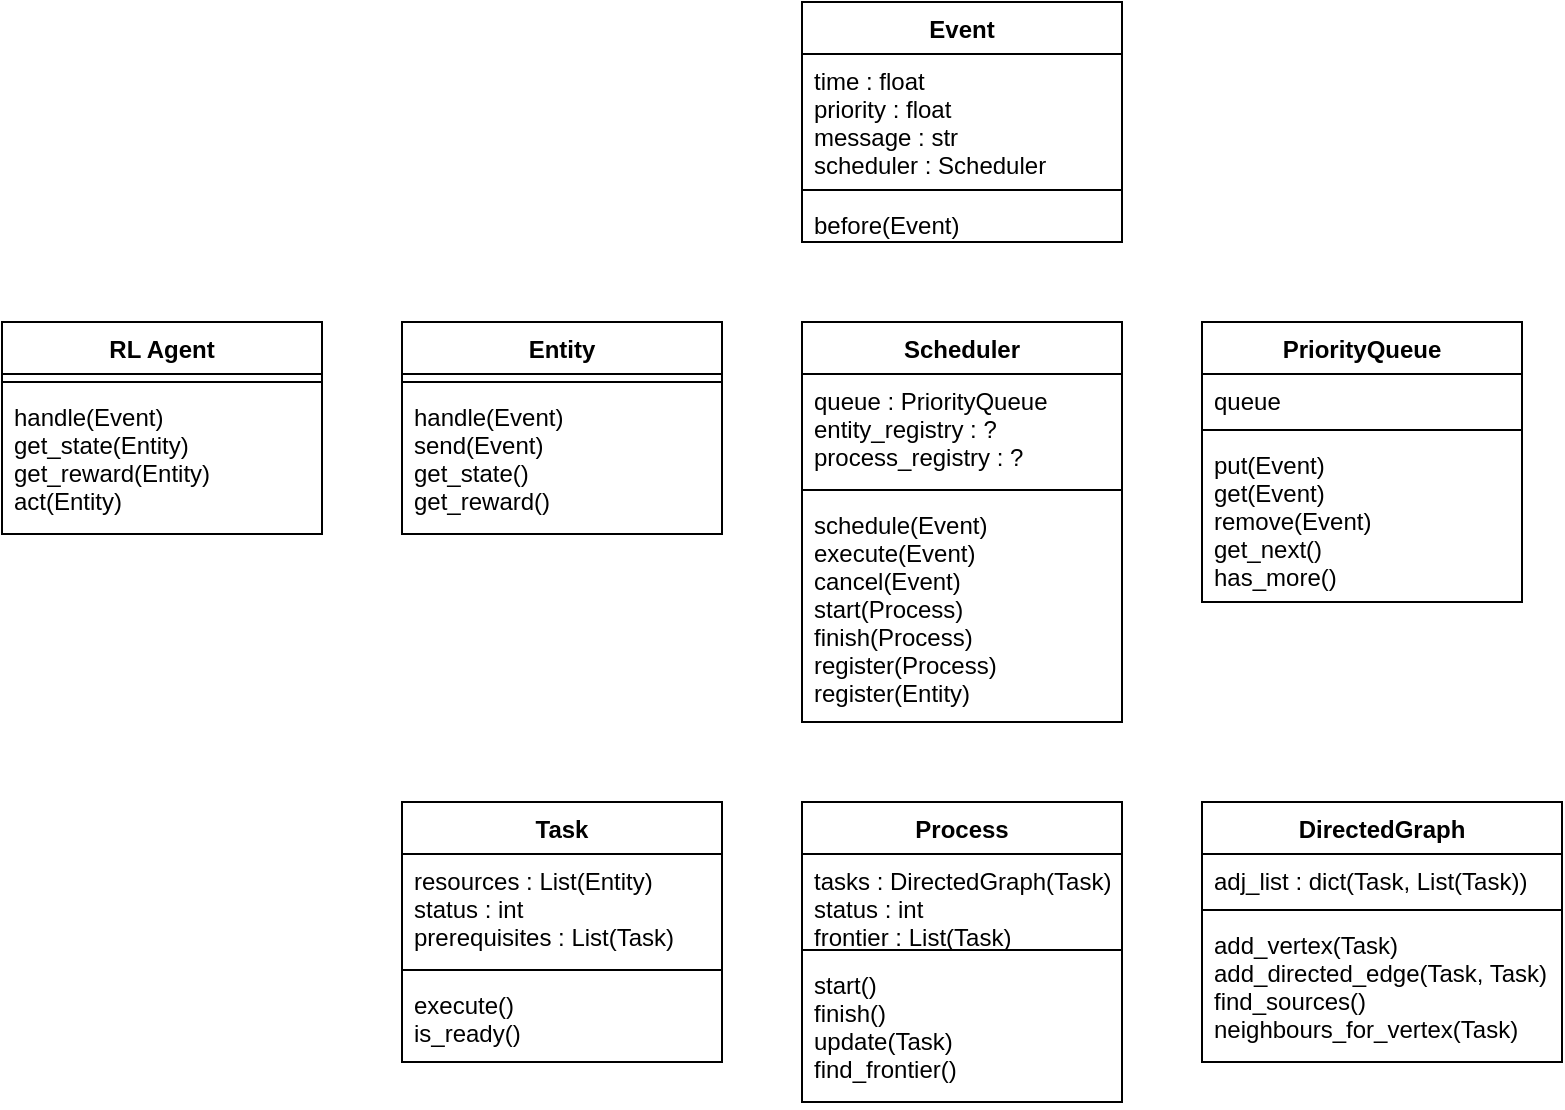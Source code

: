 <mxfile version="14.0.1" type="device"><diagram id="fmrtOCBz2-_iS41w8iWL" name="Page-1"><mxGraphModel dx="2075" dy="677" grid="1" gridSize="10" guides="1" tooltips="1" connect="1" arrows="1" fold="1" page="1" pageScale="1" pageWidth="827" pageHeight="1169" math="0" shadow="0"><root><mxCell id="0"/><mxCell id="1" parent="0"/><mxCell id="RdTNVM3fbbbh_wdjY9Uu-1" value="Scheduler" style="swimlane;fontStyle=1;align=center;verticalAlign=top;childLayout=stackLayout;horizontal=1;startSize=26;horizontalStack=0;resizeParent=1;resizeParentMax=0;resizeLast=0;collapsible=1;marginBottom=0;" vertex="1" parent="1"><mxGeometry x="-40" y="800" width="160" height="200" as="geometry"/></mxCell><mxCell id="RdTNVM3fbbbh_wdjY9Uu-2" value="queue : PriorityQueue&#10;entity_registry : ?&#10;process_registry : ?" style="text;strokeColor=none;fillColor=none;align=left;verticalAlign=top;spacingLeft=4;spacingRight=4;overflow=hidden;rotatable=0;points=[[0,0.5],[1,0.5]];portConstraint=eastwest;" vertex="1" parent="RdTNVM3fbbbh_wdjY9Uu-1"><mxGeometry y="26" width="160" height="54" as="geometry"/></mxCell><mxCell id="RdTNVM3fbbbh_wdjY9Uu-3" value="" style="line;strokeWidth=1;fillColor=none;align=left;verticalAlign=middle;spacingTop=-1;spacingLeft=3;spacingRight=3;rotatable=0;labelPosition=right;points=[];portConstraint=eastwest;" vertex="1" parent="RdTNVM3fbbbh_wdjY9Uu-1"><mxGeometry y="80" width="160" height="8" as="geometry"/></mxCell><mxCell id="RdTNVM3fbbbh_wdjY9Uu-4" value="schedule(Event)&#10;execute(Event)&#10;cancel(Event)&#10;start(Process)&#10;finish(Process)&#10;register(Process)&#10;register(Entity)" style="text;strokeColor=none;fillColor=none;align=left;verticalAlign=top;spacingLeft=4;spacingRight=4;overflow=hidden;rotatable=0;points=[[0,0.5],[1,0.5]];portConstraint=eastwest;" vertex="1" parent="RdTNVM3fbbbh_wdjY9Uu-1"><mxGeometry y="88" width="160" height="112" as="geometry"/></mxCell><mxCell id="RdTNVM3fbbbh_wdjY9Uu-5" value="Event" style="swimlane;fontStyle=1;align=center;verticalAlign=top;childLayout=stackLayout;horizontal=1;startSize=26;horizontalStack=0;resizeParent=1;resizeParentMax=0;resizeLast=0;collapsible=1;marginBottom=0;" vertex="1" parent="1"><mxGeometry x="-40" y="640" width="160" height="120" as="geometry"/></mxCell><mxCell id="RdTNVM3fbbbh_wdjY9Uu-6" value="time : float&#10;priority : float&#10;message : str&#10;scheduler : Scheduler" style="text;strokeColor=none;fillColor=none;align=left;verticalAlign=top;spacingLeft=4;spacingRight=4;overflow=hidden;rotatable=0;points=[[0,0.5],[1,0.5]];portConstraint=eastwest;" vertex="1" parent="RdTNVM3fbbbh_wdjY9Uu-5"><mxGeometry y="26" width="160" height="64" as="geometry"/></mxCell><mxCell id="RdTNVM3fbbbh_wdjY9Uu-7" value="" style="line;strokeWidth=1;fillColor=none;align=left;verticalAlign=middle;spacingTop=-1;spacingLeft=3;spacingRight=3;rotatable=0;labelPosition=right;points=[];portConstraint=eastwest;" vertex="1" parent="RdTNVM3fbbbh_wdjY9Uu-5"><mxGeometry y="90" width="160" height="8" as="geometry"/></mxCell><mxCell id="RdTNVM3fbbbh_wdjY9Uu-8" value="before(Event)" style="text;strokeColor=none;fillColor=none;align=left;verticalAlign=top;spacingLeft=4;spacingRight=4;overflow=hidden;rotatable=0;points=[[0,0.5],[1,0.5]];portConstraint=eastwest;" vertex="1" parent="RdTNVM3fbbbh_wdjY9Uu-5"><mxGeometry y="98" width="160" height="22" as="geometry"/></mxCell><mxCell id="RdTNVM3fbbbh_wdjY9Uu-13" value="Process" style="swimlane;fontStyle=1;align=center;verticalAlign=top;childLayout=stackLayout;horizontal=1;startSize=26;horizontalStack=0;resizeParent=1;resizeParentMax=0;resizeLast=0;collapsible=1;marginBottom=0;" vertex="1" parent="1"><mxGeometry x="-40" y="1040" width="160" height="150" as="geometry"/></mxCell><mxCell id="RdTNVM3fbbbh_wdjY9Uu-14" value="tasks : DirectedGraph(Task) ?&#10;status : int&#10;frontier : List(Task)" style="text;strokeColor=none;fillColor=none;align=left;verticalAlign=top;spacingLeft=4;spacingRight=4;overflow=hidden;rotatable=0;points=[[0,0.5],[1,0.5]];portConstraint=eastwest;" vertex="1" parent="RdTNVM3fbbbh_wdjY9Uu-13"><mxGeometry y="26" width="160" height="44" as="geometry"/></mxCell><mxCell id="RdTNVM3fbbbh_wdjY9Uu-15" value="" style="line;strokeWidth=1;fillColor=none;align=left;verticalAlign=middle;spacingTop=-1;spacingLeft=3;spacingRight=3;rotatable=0;labelPosition=right;points=[];portConstraint=eastwest;" vertex="1" parent="RdTNVM3fbbbh_wdjY9Uu-13"><mxGeometry y="70" width="160" height="8" as="geometry"/></mxCell><mxCell id="RdTNVM3fbbbh_wdjY9Uu-16" value="start()&#10;finish()&#10;update(Task)&#10;find_frontier()" style="text;strokeColor=none;fillColor=none;align=left;verticalAlign=top;spacingLeft=4;spacingRight=4;overflow=hidden;rotatable=0;points=[[0,0.5],[1,0.5]];portConstraint=eastwest;" vertex="1" parent="RdTNVM3fbbbh_wdjY9Uu-13"><mxGeometry y="78" width="160" height="72" as="geometry"/></mxCell><mxCell id="RdTNVM3fbbbh_wdjY9Uu-29" value="Entity" style="swimlane;fontStyle=1;align=center;verticalAlign=top;childLayout=stackLayout;horizontal=1;startSize=26;horizontalStack=0;resizeParent=1;resizeParentMax=0;resizeLast=0;collapsible=1;marginBottom=0;" vertex="1" parent="1"><mxGeometry x="-240" y="800" width="160" height="106" as="geometry"/></mxCell><mxCell id="RdTNVM3fbbbh_wdjY9Uu-31" value="" style="line;strokeWidth=1;fillColor=none;align=left;verticalAlign=middle;spacingTop=-1;spacingLeft=3;spacingRight=3;rotatable=0;labelPosition=right;points=[];portConstraint=eastwest;" vertex="1" parent="RdTNVM3fbbbh_wdjY9Uu-29"><mxGeometry y="26" width="160" height="8" as="geometry"/></mxCell><mxCell id="RdTNVM3fbbbh_wdjY9Uu-32" value="handle(Event)&#10;send(Event)&#10;get_state()&#10;get_reward()&#10;" style="text;strokeColor=none;fillColor=none;align=left;verticalAlign=top;spacingLeft=4;spacingRight=4;overflow=hidden;rotatable=0;points=[[0,0.5],[1,0.5]];portConstraint=eastwest;" vertex="1" parent="RdTNVM3fbbbh_wdjY9Uu-29"><mxGeometry y="34" width="160" height="72" as="geometry"/></mxCell><mxCell id="RdTNVM3fbbbh_wdjY9Uu-33" value="RL Agent" style="swimlane;fontStyle=1;align=center;verticalAlign=top;childLayout=stackLayout;horizontal=1;startSize=26;horizontalStack=0;resizeParent=1;resizeParentMax=0;resizeLast=0;collapsible=1;marginBottom=0;" vertex="1" parent="1"><mxGeometry x="-440" y="800" width="160" height="106" as="geometry"/></mxCell><mxCell id="RdTNVM3fbbbh_wdjY9Uu-35" value="" style="line;strokeWidth=1;fillColor=none;align=left;verticalAlign=middle;spacingTop=-1;spacingLeft=3;spacingRight=3;rotatable=0;labelPosition=right;points=[];portConstraint=eastwest;" vertex="1" parent="RdTNVM3fbbbh_wdjY9Uu-33"><mxGeometry y="26" width="160" height="8" as="geometry"/></mxCell><mxCell id="RdTNVM3fbbbh_wdjY9Uu-36" value="handle(Event)&#10;get_state(Entity)&#10;get_reward(Entity)&#10;act(Entity)" style="text;strokeColor=none;fillColor=none;align=left;verticalAlign=top;spacingLeft=4;spacingRight=4;overflow=hidden;rotatable=0;points=[[0,0.5],[1,0.5]];portConstraint=eastwest;" vertex="1" parent="RdTNVM3fbbbh_wdjY9Uu-33"><mxGeometry y="34" width="160" height="72" as="geometry"/></mxCell><mxCell id="RdTNVM3fbbbh_wdjY9Uu-38" value="Task" style="swimlane;fontStyle=1;align=center;verticalAlign=top;childLayout=stackLayout;horizontal=1;startSize=26;horizontalStack=0;resizeParent=1;resizeParentMax=0;resizeLast=0;collapsible=1;marginBottom=0;" vertex="1" parent="1"><mxGeometry x="-240" y="1040" width="160" height="130" as="geometry"/></mxCell><mxCell id="RdTNVM3fbbbh_wdjY9Uu-39" value="resources : List(Entity)&#10;status : int&#10;prerequisites : List(Task)" style="text;strokeColor=none;fillColor=none;align=left;verticalAlign=top;spacingLeft=4;spacingRight=4;overflow=hidden;rotatable=0;points=[[0,0.5],[1,0.5]];portConstraint=eastwest;" vertex="1" parent="RdTNVM3fbbbh_wdjY9Uu-38"><mxGeometry y="26" width="160" height="54" as="geometry"/></mxCell><mxCell id="RdTNVM3fbbbh_wdjY9Uu-40" value="" style="line;strokeWidth=1;fillColor=none;align=left;verticalAlign=middle;spacingTop=-1;spacingLeft=3;spacingRight=3;rotatable=0;labelPosition=right;points=[];portConstraint=eastwest;" vertex="1" parent="RdTNVM3fbbbh_wdjY9Uu-38"><mxGeometry y="80" width="160" height="8" as="geometry"/></mxCell><mxCell id="RdTNVM3fbbbh_wdjY9Uu-41" value="execute()&#10;is_ready()" style="text;strokeColor=none;fillColor=none;align=left;verticalAlign=top;spacingLeft=4;spacingRight=4;overflow=hidden;rotatable=0;points=[[0,0.5],[1,0.5]];portConstraint=eastwest;" vertex="1" parent="RdTNVM3fbbbh_wdjY9Uu-38"><mxGeometry y="88" width="160" height="42" as="geometry"/></mxCell><mxCell id="RdTNVM3fbbbh_wdjY9Uu-42" value="PriorityQueue" style="swimlane;fontStyle=1;align=center;verticalAlign=top;childLayout=stackLayout;horizontal=1;startSize=26;horizontalStack=0;resizeParent=1;resizeParentMax=0;resizeLast=0;collapsible=1;marginBottom=0;" vertex="1" parent="1"><mxGeometry x="160" y="800" width="160" height="140" as="geometry"/></mxCell><mxCell id="RdTNVM3fbbbh_wdjY9Uu-43" value="queue" style="text;strokeColor=none;fillColor=none;align=left;verticalAlign=top;spacingLeft=4;spacingRight=4;overflow=hidden;rotatable=0;points=[[0,0.5],[1,0.5]];portConstraint=eastwest;" vertex="1" parent="RdTNVM3fbbbh_wdjY9Uu-42"><mxGeometry y="26" width="160" height="24" as="geometry"/></mxCell><mxCell id="RdTNVM3fbbbh_wdjY9Uu-44" value="" style="line;strokeWidth=1;fillColor=none;align=left;verticalAlign=middle;spacingTop=-1;spacingLeft=3;spacingRight=3;rotatable=0;labelPosition=right;points=[];portConstraint=eastwest;" vertex="1" parent="RdTNVM3fbbbh_wdjY9Uu-42"><mxGeometry y="50" width="160" height="8" as="geometry"/></mxCell><mxCell id="RdTNVM3fbbbh_wdjY9Uu-45" value="put(Event)&#10;get(Event)&#10;remove(Event)&#10;get_next()&#10;has_more()" style="text;strokeColor=none;fillColor=none;align=left;verticalAlign=top;spacingLeft=4;spacingRight=4;overflow=hidden;rotatable=0;points=[[0,0.5],[1,0.5]];portConstraint=eastwest;" vertex="1" parent="RdTNVM3fbbbh_wdjY9Uu-42"><mxGeometry y="58" width="160" height="82" as="geometry"/></mxCell><mxCell id="RdTNVM3fbbbh_wdjY9Uu-46" value="DirectedGraph" style="swimlane;fontStyle=1;align=center;verticalAlign=top;childLayout=stackLayout;horizontal=1;startSize=26;horizontalStack=0;resizeParent=1;resizeParentMax=0;resizeLast=0;collapsible=1;marginBottom=0;" vertex="1" parent="1"><mxGeometry x="160" y="1040" width="180" height="130" as="geometry"/></mxCell><mxCell id="RdTNVM3fbbbh_wdjY9Uu-47" value="adj_list : dict(Task, List(Task))" style="text;strokeColor=none;fillColor=none;align=left;verticalAlign=top;spacingLeft=4;spacingRight=4;overflow=hidden;rotatable=0;points=[[0,0.5],[1,0.5]];portConstraint=eastwest;" vertex="1" parent="RdTNVM3fbbbh_wdjY9Uu-46"><mxGeometry y="26" width="180" height="24" as="geometry"/></mxCell><mxCell id="RdTNVM3fbbbh_wdjY9Uu-48" value="" style="line;strokeWidth=1;fillColor=none;align=left;verticalAlign=middle;spacingTop=-1;spacingLeft=3;spacingRight=3;rotatable=0;labelPosition=right;points=[];portConstraint=eastwest;" vertex="1" parent="RdTNVM3fbbbh_wdjY9Uu-46"><mxGeometry y="50" width="180" height="8" as="geometry"/></mxCell><mxCell id="RdTNVM3fbbbh_wdjY9Uu-49" value="add_vertex(Task)&#10;add_directed_edge(Task, Task)&#10;find_sources()&#10;neighbours_for_vertex(Task)&#10;" style="text;strokeColor=none;fillColor=none;align=left;verticalAlign=top;spacingLeft=4;spacingRight=4;overflow=hidden;rotatable=0;points=[[0,0.5],[1,0.5]];portConstraint=eastwest;" vertex="1" parent="RdTNVM3fbbbh_wdjY9Uu-46"><mxGeometry y="58" width="180" height="72" as="geometry"/></mxCell></root></mxGraphModel></diagram></mxfile>